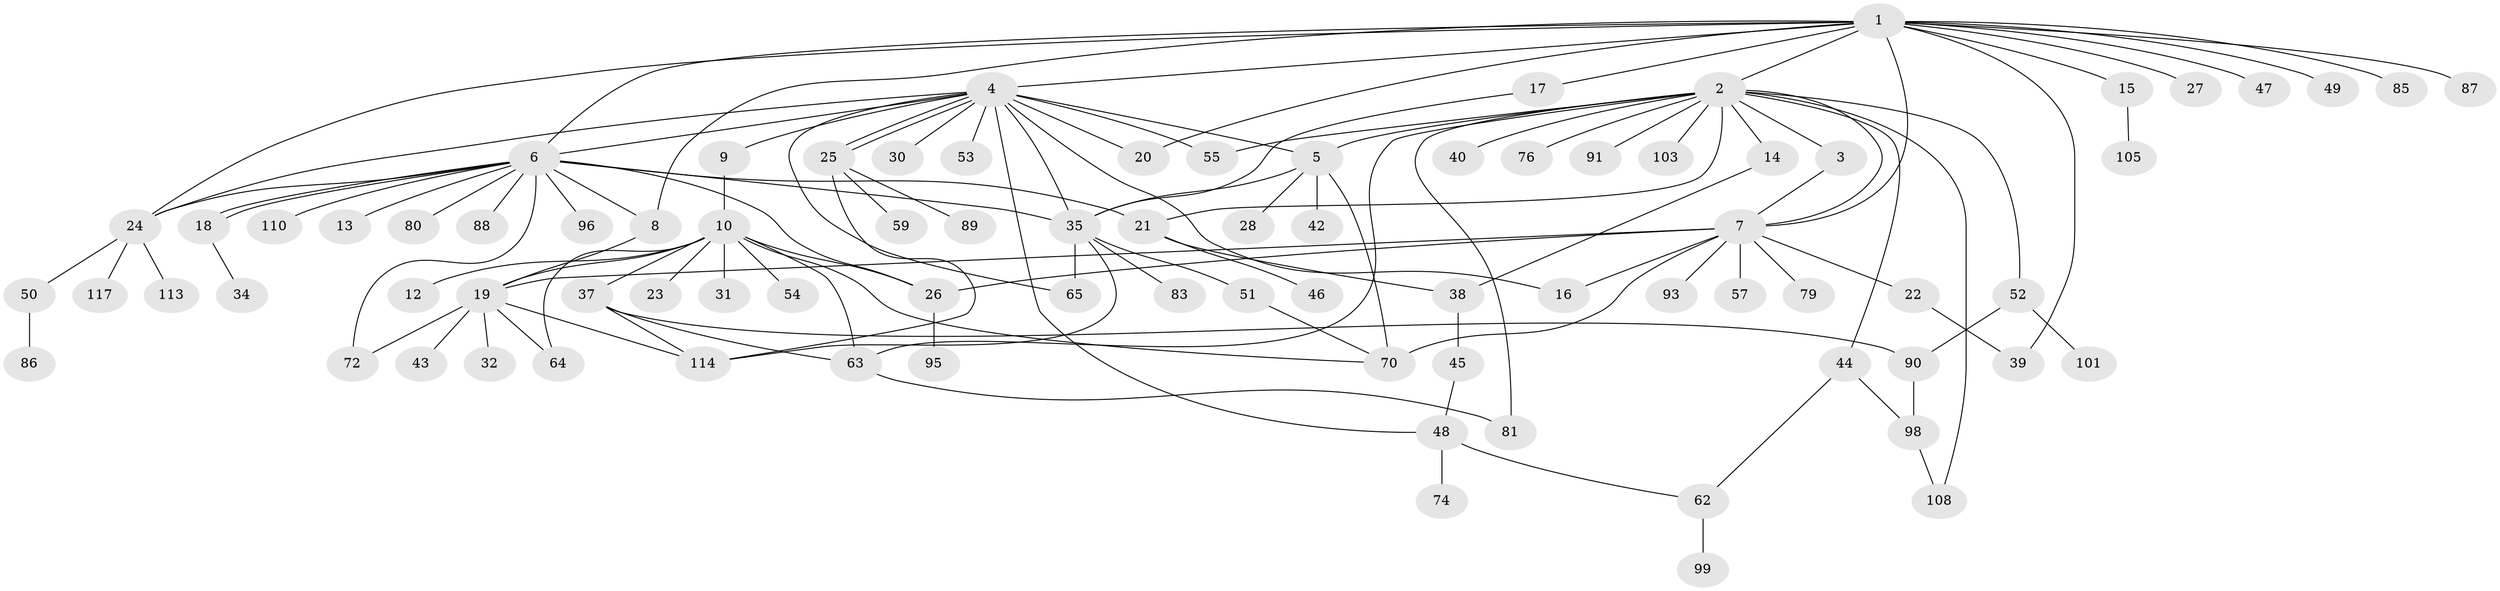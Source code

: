 // Generated by graph-tools (version 1.1) at 2025/51/02/27/25 19:51:55]
// undirected, 84 vertices, 122 edges
graph export_dot {
graph [start="1"]
  node [color=gray90,style=filled];
  1 [super="+106"];
  2 [super="+11"];
  3 [super="+29"];
  4 [super="+60"];
  5 [super="+41"];
  6 [super="+77"];
  7 [super="+68"];
  8;
  9 [super="+97"];
  10 [super="+33"];
  12;
  13;
  14 [super="+115"];
  15 [super="+66"];
  16;
  17;
  18;
  19 [super="+116"];
  20;
  21 [super="+69"];
  22 [super="+58"];
  23;
  24 [super="+36"];
  25 [super="+75"];
  26;
  27 [super="+56"];
  28;
  30;
  31;
  32 [super="+61"];
  34;
  35 [super="+94"];
  37 [super="+71"];
  38 [super="+73"];
  39;
  40;
  42;
  43;
  44 [super="+82"];
  45 [super="+100"];
  46;
  47 [super="+78"];
  48 [super="+67"];
  49;
  50;
  51 [super="+107"];
  52 [super="+111"];
  53;
  54;
  55 [super="+102"];
  57;
  59;
  62;
  63 [super="+109"];
  64;
  65;
  70 [super="+84"];
  72;
  74 [super="+92"];
  76;
  79;
  80;
  81;
  83;
  85;
  86;
  87;
  88;
  89;
  90;
  91;
  93;
  95;
  96 [super="+104"];
  98 [super="+112"];
  99;
  101;
  103;
  105;
  108;
  110;
  113;
  114;
  117;
  1 -- 2 [weight=2];
  1 -- 4;
  1 -- 6;
  1 -- 7;
  1 -- 8;
  1 -- 15;
  1 -- 17;
  1 -- 20;
  1 -- 27;
  1 -- 39;
  1 -- 47;
  1 -- 49;
  1 -- 85;
  1 -- 87;
  1 -- 24;
  2 -- 3;
  2 -- 5;
  2 -- 7;
  2 -- 14;
  2 -- 44;
  2 -- 52;
  2 -- 55;
  2 -- 76;
  2 -- 81;
  2 -- 91;
  2 -- 108;
  2 -- 21;
  2 -- 103;
  2 -- 40;
  2 -- 63;
  3 -- 7;
  4 -- 5;
  4 -- 6;
  4 -- 9;
  4 -- 16;
  4 -- 25;
  4 -- 25;
  4 -- 30;
  4 -- 35;
  4 -- 48;
  4 -- 53;
  4 -- 55 [weight=2];
  4 -- 65;
  4 -- 24;
  4 -- 20;
  5 -- 28;
  5 -- 35;
  5 -- 42;
  5 -- 70 [weight=2];
  6 -- 8;
  6 -- 13;
  6 -- 18;
  6 -- 18;
  6 -- 21;
  6 -- 24;
  6 -- 26;
  6 -- 72;
  6 -- 80;
  6 -- 96;
  6 -- 110;
  6 -- 88;
  6 -- 35;
  7 -- 16;
  7 -- 19;
  7 -- 22;
  7 -- 26;
  7 -- 57;
  7 -- 79;
  7 -- 93;
  7 -- 70;
  8 -- 19;
  9 -- 10;
  10 -- 12;
  10 -- 23;
  10 -- 26 [weight=2];
  10 -- 31;
  10 -- 37;
  10 -- 54;
  10 -- 64;
  10 -- 63;
  10 -- 70;
  10 -- 19;
  14 -- 38;
  15 -- 105;
  17 -- 35;
  18 -- 34;
  19 -- 32;
  19 -- 43;
  19 -- 114;
  19 -- 64;
  19 -- 72;
  21 -- 38;
  21 -- 46;
  22 -- 39;
  24 -- 113;
  24 -- 50;
  24 -- 117;
  25 -- 59;
  25 -- 89;
  25 -- 114;
  26 -- 95;
  35 -- 51;
  35 -- 65;
  35 -- 83;
  35 -- 114;
  37 -- 63;
  37 -- 90;
  37 -- 114;
  38 -- 45;
  44 -- 62;
  44 -- 98;
  45 -- 48;
  48 -- 62;
  48 -- 74;
  50 -- 86;
  51 -- 70;
  52 -- 90 [weight=2];
  52 -- 101;
  62 -- 99;
  63 -- 81;
  90 -- 98;
  98 -- 108;
}

